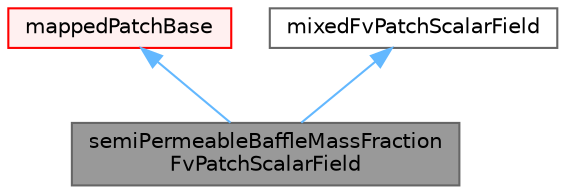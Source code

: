 digraph "semiPermeableBaffleMassFractionFvPatchScalarField"
{
 // LATEX_PDF_SIZE
  bgcolor="transparent";
  edge [fontname=Helvetica,fontsize=10,labelfontname=Helvetica,labelfontsize=10];
  node [fontname=Helvetica,fontsize=10,shape=box,height=0.2,width=0.4];
  Node1 [id="Node000001",label="semiPermeableBaffleMassFraction\lFvPatchScalarField",height=0.2,width=0.4,color="gray40", fillcolor="grey60", style="filled", fontcolor="black",tooltip="This is a mass-fraction boundary condition for a semi-permeable baffle."];
  Node2 -> Node1 [id="edge1_Node000001_Node000002",dir="back",color="steelblue1",style="solid",tooltip=" "];
  Node2 [id="Node000002",label="mappedPatchBase",height=0.2,width=0.4,color="red", fillcolor="#FFF0F0", style="filled",URL="$classFoam_1_1mappedPatchBase.html",tooltip="Determines a mapping between patch face centres and mesh cell or face centres and processors they're ..."];
  Node41 -> Node1 [id="edge2_Node000001_Node000041",dir="back",color="steelblue1",style="solid",tooltip=" "];
  Node41 [id="Node000041",label="mixedFvPatchScalarField",height=0.2,width=0.4,color="gray40", fillcolor="white", style="filled",tooltip=" "];
}

